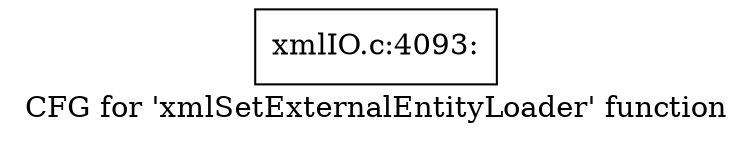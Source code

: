 digraph "CFG for 'xmlSetExternalEntityLoader' function" {
	label="CFG for 'xmlSetExternalEntityLoader' function";

	Node0x5353e20 [shape=record,label="{xmlIO.c:4093:}"];
}
